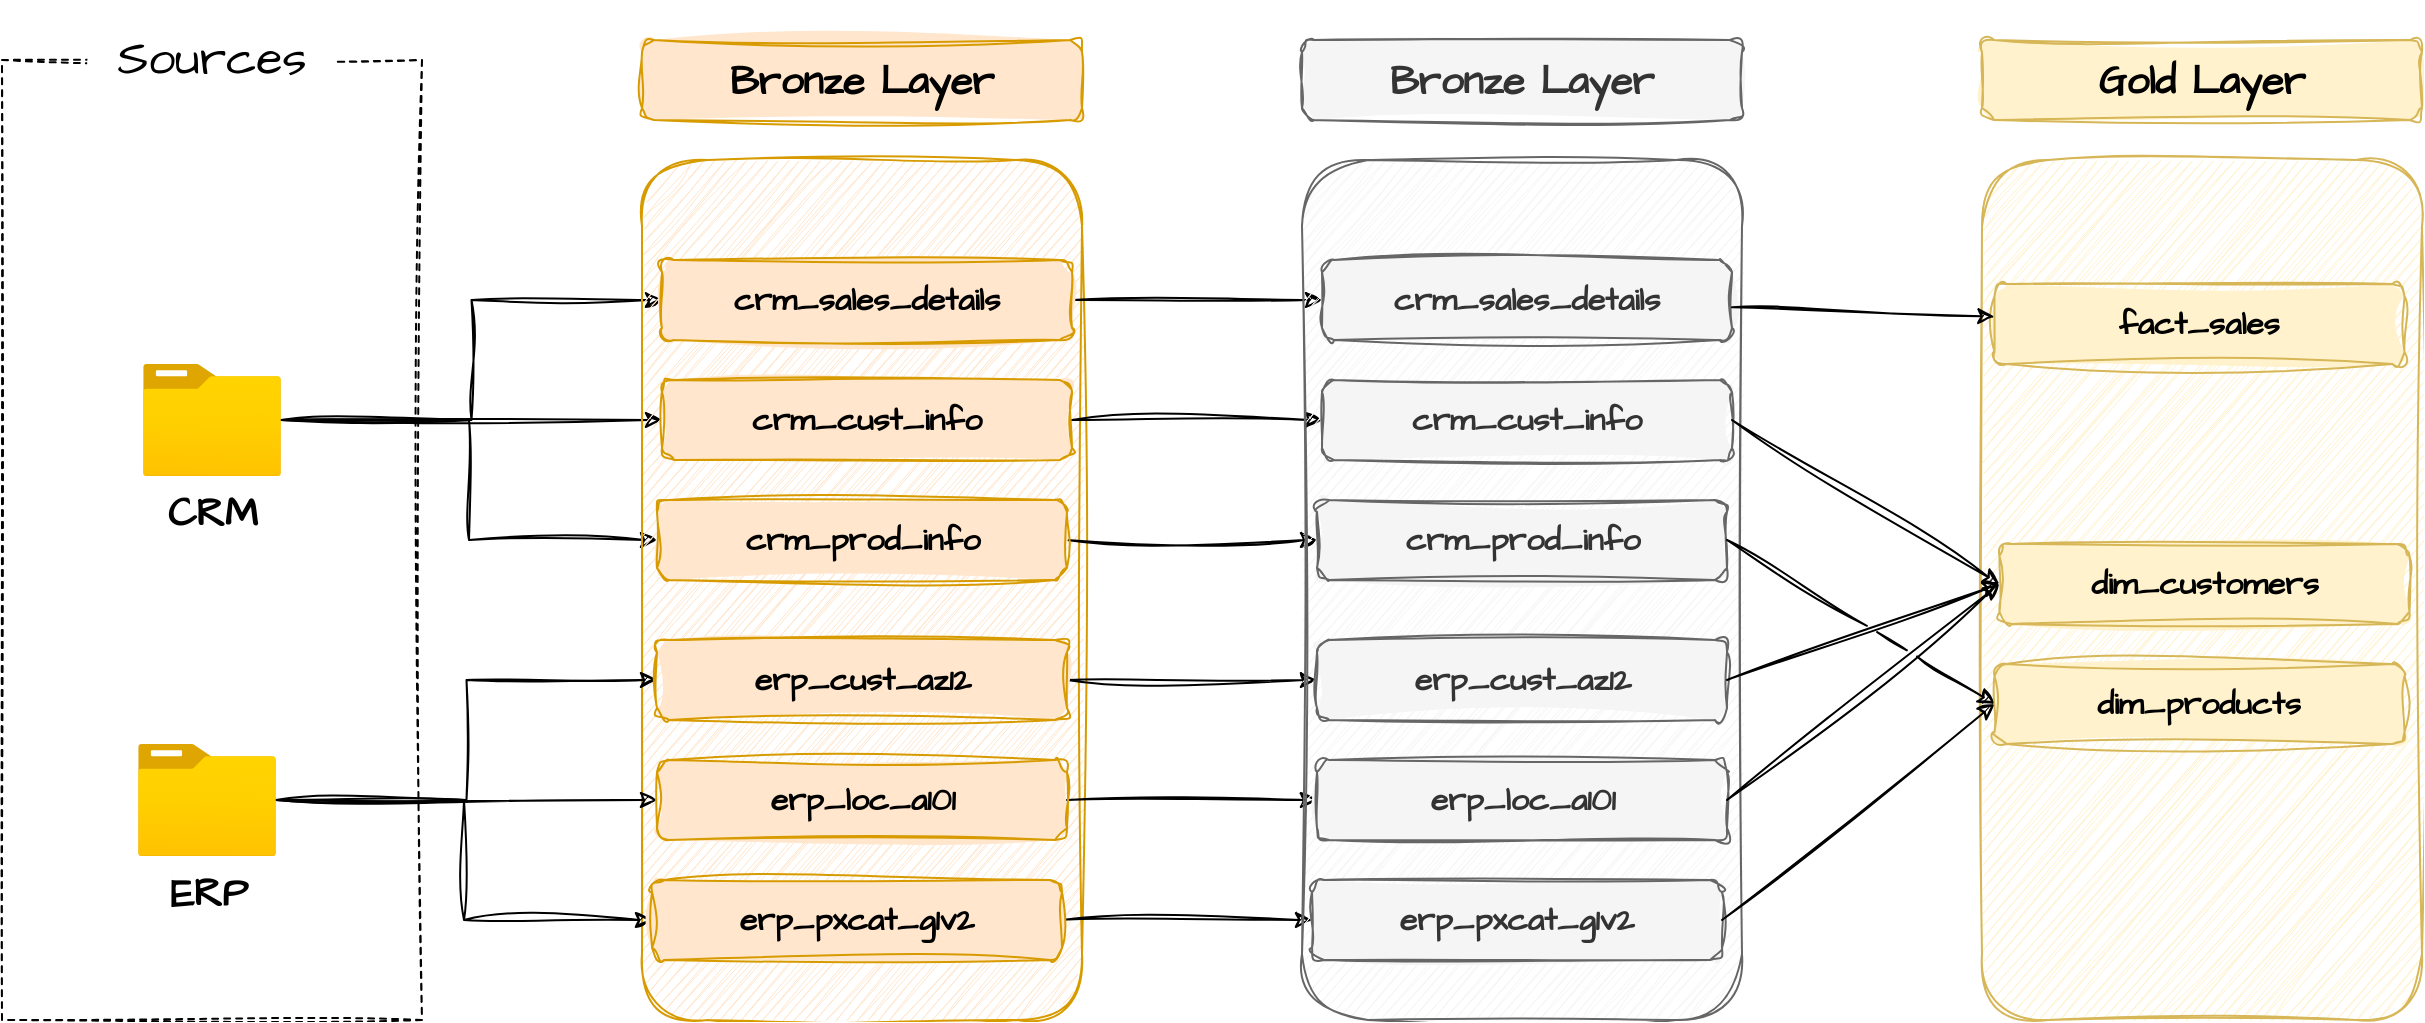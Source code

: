 <mxfile version="26.0.16">
  <diagram name="Page-1" id="gyiYuKl_Bvg80nH2pwzV">
    <mxGraphModel dx="1909" dy="1129" grid="1" gridSize="10" guides="1" tooltips="1" connect="1" arrows="1" fold="1" page="1" pageScale="1" pageWidth="1920" pageHeight="1200" math="0" shadow="0">
      <root>
        <mxCell id="0" />
        <mxCell id="1" parent="0" />
        <mxCell id="GWZryBlpls265rEZweUj-1" value="" style="rounded=0;whiteSpace=wrap;html=1;sketch=1;hachureGap=4;jiggle=2;curveFitting=1;fontFamily=Architects Daughter;fontSource=https%3A%2F%2Ffonts.googleapis.com%2Fcss%3Ffamily%3DArchitects%2BDaughter;fillColor=none;dashed=1;" parent="1" vertex="1">
          <mxGeometry x="80" y="200" width="210" height="480" as="geometry" />
        </mxCell>
        <mxCell id="GWZryBlpls265rEZweUj-2" value="&lt;font style=&quot;font-size: 24px;&quot;&gt;Sources&lt;/font&gt;" style="rounded=1;whiteSpace=wrap;html=1;sketch=1;hachureGap=4;jiggle=2;curveFitting=1;fontFamily=Architects Daughter;fontSource=https%3A%2F%2Ffonts.googleapis.com%2Fcss%3Ffamily%3DArchitects%2BDaughter;fillColor=default;strokeColor=none;" parent="1" vertex="1">
          <mxGeometry x="125" y="170" width="120" height="60" as="geometry" />
        </mxCell>
        <mxCell id="GWZryBlpls265rEZweUj-13" style="edgeStyle=orthogonalEdgeStyle;rounded=0;sketch=1;hachureGap=4;jiggle=2;curveFitting=1;orthogonalLoop=1;jettySize=auto;html=1;entryX=0;entryY=0.5;entryDx=0;entryDy=0;fontFamily=Architects Daughter;fontSource=https%3A%2F%2Ffonts.googleapis.com%2Fcss%3Ffamily%3DArchitects%2BDaughter;" parent="1" source="GWZryBlpls265rEZweUj-3" target="GWZryBlpls265rEZweUj-8" edge="1">
          <mxGeometry relative="1" as="geometry" />
        </mxCell>
        <mxCell id="GWZryBlpls265rEZweUj-14" style="edgeStyle=orthogonalEdgeStyle;rounded=0;sketch=1;hachureGap=4;jiggle=2;curveFitting=1;orthogonalLoop=1;jettySize=auto;html=1;entryX=0;entryY=0.5;entryDx=0;entryDy=0;fontFamily=Architects Daughter;fontSource=https%3A%2F%2Ffonts.googleapis.com%2Fcss%3Ffamily%3DArchitects%2BDaughter;" parent="1" source="GWZryBlpls265rEZweUj-3" target="GWZryBlpls265rEZweUj-11" edge="1">
          <mxGeometry relative="1" as="geometry" />
        </mxCell>
        <mxCell id="GWZryBlpls265rEZweUj-15" style="edgeStyle=orthogonalEdgeStyle;rounded=0;sketch=1;hachureGap=4;jiggle=2;curveFitting=1;orthogonalLoop=1;jettySize=auto;html=1;entryX=0;entryY=0.5;entryDx=0;entryDy=0;fontFamily=Architects Daughter;fontSource=https%3A%2F%2Ffonts.googleapis.com%2Fcss%3Ffamily%3DArchitects%2BDaughter;" parent="1" source="GWZryBlpls265rEZweUj-3" target="GWZryBlpls265rEZweUj-12" edge="1">
          <mxGeometry relative="1" as="geometry" />
        </mxCell>
        <mxCell id="GWZryBlpls265rEZweUj-3" value="&lt;font style=&quot;font-size: 20px;&quot;&gt;&lt;b&gt;CRM&lt;/b&gt;&lt;/font&gt;" style="image;aspect=fixed;html=1;points=[];align=center;fontSize=12;image=img/lib/azure2/general/Folder_Blank.svg;sketch=1;hachureGap=4;jiggle=2;curveFitting=1;fontFamily=Architects Daughter;fontSource=https%3A%2F%2Ffonts.googleapis.com%2Fcss%3Ffamily%3DArchitects%2BDaughter;" parent="1" vertex="1">
          <mxGeometry x="150.5" y="352" width="69" height="56.0" as="geometry" />
        </mxCell>
        <mxCell id="GWZryBlpls265rEZweUj-6" value="" style="rounded=1;whiteSpace=wrap;html=1;sketch=1;hachureGap=4;jiggle=2;curveFitting=1;fontFamily=Architects Daughter;fontSource=https%3A%2F%2Ffonts.googleapis.com%2Fcss%3Ffamily%3DArchitects%2BDaughter;fillColor=#ffe6cc;strokeColor=#d79b00;fillStyle=hachure;" parent="1" vertex="1">
          <mxGeometry x="400" y="250" width="220" height="430" as="geometry" />
        </mxCell>
        <mxCell id="GWZryBlpls265rEZweUj-7" value="&lt;font style=&quot;font-size: 20px;&quot;&gt;&lt;b style=&quot;&quot;&gt;Bronze Layer&lt;/b&gt;&lt;/font&gt;" style="rounded=1;whiteSpace=wrap;html=1;sketch=1;hachureGap=4;jiggle=2;curveFitting=1;fontFamily=Architects Daughter;fontSource=https%3A%2F%2Ffonts.googleapis.com%2Fcss%3Ffamily%3DArchitects%2BDaughter;fillColor=#ffe6cc;strokeColor=#d79b00;fillStyle=solid;" parent="1" vertex="1">
          <mxGeometry x="400" y="190" width="220" height="40" as="geometry" />
        </mxCell>
        <mxCell id="HlHQEhvo4lCvq1Cexqf8-9" style="edgeStyle=orthogonalEdgeStyle;rounded=0;sketch=1;hachureGap=4;jiggle=2;curveFitting=1;orthogonalLoop=1;jettySize=auto;html=1;entryX=0;entryY=0.5;entryDx=0;entryDy=0;fontFamily=Architects Daughter;fontSource=https%3A%2F%2Ffonts.googleapis.com%2Fcss%3Ffamily%3DArchitects%2BDaughter;" parent="1" source="GWZryBlpls265rEZweUj-8" target="HlHQEhvo4lCvq1Cexqf8-3" edge="1">
          <mxGeometry relative="1" as="geometry" />
        </mxCell>
        <mxCell id="GWZryBlpls265rEZweUj-8" value="&lt;font style=&quot;font-size: 16px;&quot;&gt;&lt;b style=&quot;&quot;&gt;crm_sales_details&lt;/b&gt;&lt;/font&gt;" style="rounded=1;whiteSpace=wrap;html=1;sketch=1;hachureGap=4;jiggle=2;curveFitting=1;fontFamily=Architects Daughter;fontSource=https%3A%2F%2Ffonts.googleapis.com%2Fcss%3Ffamily%3DArchitects%2BDaughter;fillColor=#ffe6cc;strokeColor=#d79b00;fillStyle=solid;" parent="1" vertex="1">
          <mxGeometry x="410" y="300" width="205" height="40" as="geometry" />
        </mxCell>
        <mxCell id="HlHQEhvo4lCvq1Cexqf8-11" style="edgeStyle=orthogonalEdgeStyle;rounded=0;sketch=1;hachureGap=4;jiggle=2;curveFitting=1;orthogonalLoop=1;jettySize=auto;html=1;entryX=0;entryY=0.5;entryDx=0;entryDy=0;fontFamily=Architects Daughter;fontSource=https%3A%2F%2Ffonts.googleapis.com%2Fcss%3Ffamily%3DArchitects%2BDaughter;" parent="1" source="GWZryBlpls265rEZweUj-11" target="HlHQEhvo4lCvq1Cexqf8-4" edge="1">
          <mxGeometry relative="1" as="geometry" />
        </mxCell>
        <mxCell id="GWZryBlpls265rEZweUj-11" value="&lt;font style=&quot;font-size: 16px;&quot;&gt;&lt;b style=&quot;&quot;&gt;crm_cust_info&lt;/b&gt;&lt;/font&gt;" style="rounded=1;whiteSpace=wrap;html=1;sketch=1;hachureGap=4;jiggle=2;curveFitting=1;fontFamily=Architects Daughter;fontSource=https%3A%2F%2Ffonts.googleapis.com%2Fcss%3Ffamily%3DArchitects%2BDaughter;fillColor=#ffe6cc;strokeColor=#d79b00;fillStyle=solid;" parent="1" vertex="1">
          <mxGeometry x="410" y="360" width="205" height="40" as="geometry" />
        </mxCell>
        <mxCell id="HlHQEhvo4lCvq1Cexqf8-12" style="edgeStyle=orthogonalEdgeStyle;rounded=0;sketch=1;hachureGap=4;jiggle=2;curveFitting=1;orthogonalLoop=1;jettySize=auto;html=1;fontFamily=Architects Daughter;fontSource=https%3A%2F%2Ffonts.googleapis.com%2Fcss%3Ffamily%3DArchitects%2BDaughter;" parent="1" source="GWZryBlpls265rEZweUj-12" target="HlHQEhvo4lCvq1Cexqf8-5" edge="1">
          <mxGeometry relative="1" as="geometry" />
        </mxCell>
        <mxCell id="GWZryBlpls265rEZweUj-12" value="&lt;font style=&quot;font-size: 16px;&quot;&gt;&lt;b style=&quot;&quot;&gt;crm_prod_info&lt;/b&gt;&lt;/font&gt;" style="rounded=1;whiteSpace=wrap;html=1;sketch=1;hachureGap=4;jiggle=2;curveFitting=1;fontFamily=Architects Daughter;fontSource=https%3A%2F%2Ffonts.googleapis.com%2Fcss%3Ffamily%3DArchitects%2BDaughter;fillColor=#ffe6cc;strokeColor=#d79b00;fillStyle=solid;" parent="1" vertex="1">
          <mxGeometry x="407.5" y="420" width="205" height="40" as="geometry" />
        </mxCell>
        <mxCell id="GWZryBlpls265rEZweUj-16" style="edgeStyle=orthogonalEdgeStyle;rounded=0;sketch=1;hachureGap=4;jiggle=2;curveFitting=1;orthogonalLoop=1;jettySize=auto;html=1;entryX=0;entryY=0.5;entryDx=0;entryDy=0;fontFamily=Architects Daughter;fontSource=https%3A%2F%2Ffonts.googleapis.com%2Fcss%3Ffamily%3DArchitects%2BDaughter;" parent="1" source="GWZryBlpls265rEZweUj-19" target="GWZryBlpls265rEZweUj-20" edge="1">
          <mxGeometry relative="1" as="geometry" />
        </mxCell>
        <mxCell id="GWZryBlpls265rEZweUj-17" style="edgeStyle=orthogonalEdgeStyle;rounded=0;sketch=1;hachureGap=4;jiggle=2;curveFitting=1;orthogonalLoop=1;jettySize=auto;html=1;entryX=0;entryY=0.5;entryDx=0;entryDy=0;fontFamily=Architects Daughter;fontSource=https%3A%2F%2Ffonts.googleapis.com%2Fcss%3Ffamily%3DArchitects%2BDaughter;" parent="1" source="GWZryBlpls265rEZweUj-19" target="GWZryBlpls265rEZweUj-21" edge="1">
          <mxGeometry relative="1" as="geometry" />
        </mxCell>
        <mxCell id="GWZryBlpls265rEZweUj-18" style="edgeStyle=orthogonalEdgeStyle;rounded=0;sketch=1;hachureGap=4;jiggle=2;curveFitting=1;orthogonalLoop=1;jettySize=auto;html=1;entryX=0;entryY=0.5;entryDx=0;entryDy=0;fontFamily=Architects Daughter;fontSource=https%3A%2F%2Ffonts.googleapis.com%2Fcss%3Ffamily%3DArchitects%2BDaughter;" parent="1" source="GWZryBlpls265rEZweUj-19" target="GWZryBlpls265rEZweUj-22" edge="1">
          <mxGeometry relative="1" as="geometry" />
        </mxCell>
        <mxCell id="GWZryBlpls265rEZweUj-19" value="&lt;font style=&quot;font-size: 20px;&quot;&gt;&lt;b&gt;ERP&lt;/b&gt;&lt;/font&gt;" style="image;aspect=fixed;html=1;points=[];align=center;fontSize=12;image=img/lib/azure2/general/Folder_Blank.svg;sketch=1;hachureGap=4;jiggle=2;curveFitting=1;fontFamily=Architects Daughter;fontSource=https%3A%2F%2Ffonts.googleapis.com%2Fcss%3Ffamily%3DArchitects%2BDaughter;" parent="1" vertex="1">
          <mxGeometry x="148" y="542" width="69" height="56.0" as="geometry" />
        </mxCell>
        <mxCell id="HlHQEhvo4lCvq1Cexqf8-13" style="edgeStyle=orthogonalEdgeStyle;rounded=0;sketch=1;hachureGap=4;jiggle=2;curveFitting=1;orthogonalLoop=1;jettySize=auto;html=1;fontFamily=Architects Daughter;fontSource=https%3A%2F%2Ffonts.googleapis.com%2Fcss%3Ffamily%3DArchitects%2BDaughter;" parent="1" source="GWZryBlpls265rEZweUj-20" target="HlHQEhvo4lCvq1Cexqf8-6" edge="1">
          <mxGeometry relative="1" as="geometry" />
        </mxCell>
        <mxCell id="GWZryBlpls265rEZweUj-20" value="&lt;span style=&quot;font-size: 16px;&quot;&gt;&lt;b&gt;erp_cust_az12&lt;/b&gt;&lt;/span&gt;" style="rounded=1;whiteSpace=wrap;html=1;sketch=1;hachureGap=4;jiggle=2;curveFitting=1;fontFamily=Architects Daughter;fontSource=https%3A%2F%2Ffonts.googleapis.com%2Fcss%3Ffamily%3DArchitects%2BDaughter;fillColor=#ffe6cc;strokeColor=#d79b00;fillStyle=solid;" parent="1" vertex="1">
          <mxGeometry x="407.5" y="490" width="205" height="40" as="geometry" />
        </mxCell>
        <mxCell id="HlHQEhvo4lCvq1Cexqf8-14" style="edgeStyle=orthogonalEdgeStyle;rounded=0;sketch=1;hachureGap=4;jiggle=2;curveFitting=1;orthogonalLoop=1;jettySize=auto;html=1;fontFamily=Architects Daughter;fontSource=https%3A%2F%2Ffonts.googleapis.com%2Fcss%3Ffamily%3DArchitects%2BDaughter;" parent="1" source="GWZryBlpls265rEZweUj-21" target="HlHQEhvo4lCvq1Cexqf8-7" edge="1">
          <mxGeometry relative="1" as="geometry" />
        </mxCell>
        <mxCell id="GWZryBlpls265rEZweUj-21" value="&lt;font style=&quot;font-size: 16px;&quot;&gt;&lt;b style=&quot;&quot;&gt;erp_loc_a101&lt;/b&gt;&lt;/font&gt;" style="rounded=1;whiteSpace=wrap;html=1;sketch=1;hachureGap=4;jiggle=2;curveFitting=1;fontFamily=Architects Daughter;fontSource=https%3A%2F%2Ffonts.googleapis.com%2Fcss%3Ffamily%3DArchitects%2BDaughter;fillColor=#ffe6cc;strokeColor=#d79b00;fillStyle=solid;" parent="1" vertex="1">
          <mxGeometry x="407.5" y="550" width="205" height="40" as="geometry" />
        </mxCell>
        <mxCell id="HlHQEhvo4lCvq1Cexqf8-15" style="edgeStyle=orthogonalEdgeStyle;rounded=0;sketch=1;hachureGap=4;jiggle=2;curveFitting=1;orthogonalLoop=1;jettySize=auto;html=1;entryX=0;entryY=0.5;entryDx=0;entryDy=0;fontFamily=Architects Daughter;fontSource=https%3A%2F%2Ffonts.googleapis.com%2Fcss%3Ffamily%3DArchitects%2BDaughter;" parent="1" source="GWZryBlpls265rEZweUj-22" target="HlHQEhvo4lCvq1Cexqf8-8" edge="1">
          <mxGeometry relative="1" as="geometry" />
        </mxCell>
        <mxCell id="GWZryBlpls265rEZweUj-22" value="&lt;font style=&quot;font-size: 16px;&quot;&gt;&lt;b style=&quot;&quot;&gt;erp_pxcat_g1v2&lt;/b&gt;&lt;/font&gt;" style="rounded=1;whiteSpace=wrap;html=1;sketch=1;hachureGap=4;jiggle=2;curveFitting=1;fontFamily=Architects Daughter;fontSource=https%3A%2F%2Ffonts.googleapis.com%2Fcss%3Ffamily%3DArchitects%2BDaughter;fillColor=#ffe6cc;strokeColor=#d79b00;fillStyle=solid;" parent="1" vertex="1">
          <mxGeometry x="405" y="610" width="205" height="40" as="geometry" />
        </mxCell>
        <mxCell id="HlHQEhvo4lCvq1Cexqf8-1" value="" style="rounded=1;whiteSpace=wrap;html=1;sketch=1;hachureGap=4;jiggle=2;curveFitting=1;fontFamily=Architects Daughter;fontSource=https%3A%2F%2Ffonts.googleapis.com%2Fcss%3Ffamily%3DArchitects%2BDaughter;fillColor=#f5f5f5;strokeColor=#666666;fillStyle=hachure;fontColor=#333333;" parent="1" vertex="1">
          <mxGeometry x="730" y="250" width="220" height="430" as="geometry" />
        </mxCell>
        <mxCell id="HlHQEhvo4lCvq1Cexqf8-2" value="&lt;font style=&quot;font-size: 20px;&quot;&gt;&lt;b style=&quot;&quot;&gt;Bronze Layer&lt;/b&gt;&lt;/font&gt;" style="rounded=1;whiteSpace=wrap;html=1;sketch=1;hachureGap=4;jiggle=2;curveFitting=1;fontFamily=Architects Daughter;fontSource=https%3A%2F%2Ffonts.googleapis.com%2Fcss%3Ffamily%3DArchitects%2BDaughter;fillColor=#f5f5f5;strokeColor=#666666;fillStyle=solid;fontColor=#333333;" parent="1" vertex="1">
          <mxGeometry x="730" y="190" width="220" height="40" as="geometry" />
        </mxCell>
        <mxCell id="HlHQEhvo4lCvq1Cexqf8-3" value="&lt;font style=&quot;font-size: 16px;&quot;&gt;&lt;b style=&quot;&quot;&gt;crm_sales_details&lt;/b&gt;&lt;/font&gt;" style="rounded=1;whiteSpace=wrap;html=1;sketch=1;hachureGap=4;jiggle=2;curveFitting=1;fontFamily=Architects Daughter;fontSource=https%3A%2F%2Ffonts.googleapis.com%2Fcss%3Ffamily%3DArchitects%2BDaughter;fillColor=#f5f5f5;strokeColor=#666666;fillStyle=solid;fontColor=#333333;" parent="1" vertex="1">
          <mxGeometry x="740" y="300" width="205" height="40" as="geometry" />
        </mxCell>
        <mxCell id="HlHQEhvo4lCvq1Cexqf8-4" value="&lt;font style=&quot;font-size: 16px;&quot;&gt;&lt;b style=&quot;&quot;&gt;crm_cust_info&lt;/b&gt;&lt;/font&gt;" style="rounded=1;whiteSpace=wrap;html=1;sketch=1;hachureGap=4;jiggle=2;curveFitting=1;fontFamily=Architects Daughter;fontSource=https%3A%2F%2Ffonts.googleapis.com%2Fcss%3Ffamily%3DArchitects%2BDaughter;fillColor=#f5f5f5;strokeColor=#666666;fillStyle=solid;fontColor=#333333;" parent="1" vertex="1">
          <mxGeometry x="740" y="360" width="205" height="40" as="geometry" />
        </mxCell>
        <mxCell id="HlHQEhvo4lCvq1Cexqf8-5" value="&lt;font style=&quot;font-size: 16px;&quot;&gt;&lt;b style=&quot;&quot;&gt;crm_prod_info&lt;/b&gt;&lt;/font&gt;" style="rounded=1;whiteSpace=wrap;html=1;sketch=1;hachureGap=4;jiggle=2;curveFitting=1;fontFamily=Architects Daughter;fontSource=https%3A%2F%2Ffonts.googleapis.com%2Fcss%3Ffamily%3DArchitects%2BDaughter;fillColor=#f5f5f5;strokeColor=#666666;fillStyle=solid;fontColor=#333333;" parent="1" vertex="1">
          <mxGeometry x="737.5" y="420" width="205" height="40" as="geometry" />
        </mxCell>
        <mxCell id="HlHQEhvo4lCvq1Cexqf8-6" value="&lt;span style=&quot;font-size: 16px;&quot;&gt;&lt;b&gt;erp_cust_az12&lt;/b&gt;&lt;/span&gt;" style="rounded=1;whiteSpace=wrap;html=1;sketch=1;hachureGap=4;jiggle=2;curveFitting=1;fontFamily=Architects Daughter;fontSource=https%3A%2F%2Ffonts.googleapis.com%2Fcss%3Ffamily%3DArchitects%2BDaughter;fillColor=#f5f5f5;strokeColor=#666666;fillStyle=solid;fontColor=#333333;" parent="1" vertex="1">
          <mxGeometry x="737.5" y="490" width="205" height="40" as="geometry" />
        </mxCell>
        <mxCell id="HlHQEhvo4lCvq1Cexqf8-7" value="&lt;font style=&quot;font-size: 16px;&quot;&gt;&lt;b style=&quot;&quot;&gt;erp_loc_a101&lt;/b&gt;&lt;/font&gt;" style="rounded=1;whiteSpace=wrap;html=1;sketch=1;hachureGap=4;jiggle=2;curveFitting=1;fontFamily=Architects Daughter;fontSource=https%3A%2F%2Ffonts.googleapis.com%2Fcss%3Ffamily%3DArchitects%2BDaughter;fillColor=#f5f5f5;strokeColor=#666666;fillStyle=solid;fontColor=#333333;" parent="1" vertex="1">
          <mxGeometry x="737.5" y="550" width="205" height="40" as="geometry" />
        </mxCell>
        <mxCell id="HlHQEhvo4lCvq1Cexqf8-8" value="&lt;font style=&quot;font-size: 16px;&quot;&gt;&lt;b style=&quot;&quot;&gt;erp_pxcat_g1v2&lt;/b&gt;&lt;/font&gt;" style="rounded=1;whiteSpace=wrap;html=1;sketch=1;hachureGap=4;jiggle=2;curveFitting=1;fontFamily=Architects Daughter;fontSource=https%3A%2F%2Ffonts.googleapis.com%2Fcss%3Ffamily%3DArchitects%2BDaughter;fillColor=#f5f5f5;strokeColor=#666666;fillStyle=solid;fontColor=#333333;" parent="1" vertex="1">
          <mxGeometry x="735" y="610" width="205" height="40" as="geometry" />
        </mxCell>
        <mxCell id="hULuE0EURTrXVDMD5ipi-1" value="" style="rounded=1;whiteSpace=wrap;html=1;sketch=1;hachureGap=4;jiggle=2;curveFitting=1;fontFamily=Architects Daughter;fontSource=https%3A%2F%2Ffonts.googleapis.com%2Fcss%3Ffamily%3DArchitects%2BDaughter;fillColor=#fff2cc;strokeColor=#d6b656;fillStyle=hachure;" vertex="1" parent="1">
          <mxGeometry x="1070" y="250" width="220" height="430" as="geometry" />
        </mxCell>
        <mxCell id="hULuE0EURTrXVDMD5ipi-2" value="&lt;font style=&quot;font-size: 20px;&quot;&gt;&lt;b style=&quot;&quot;&gt;Gold Layer&lt;/b&gt;&lt;/font&gt;" style="rounded=1;whiteSpace=wrap;html=1;sketch=1;hachureGap=4;jiggle=2;curveFitting=1;fontFamily=Architects Daughter;fontSource=https%3A%2F%2Ffonts.googleapis.com%2Fcss%3Ffamily%3DArchitects%2BDaughter;fillColor=#fff2cc;strokeColor=#d6b656;fillStyle=solid;" vertex="1" parent="1">
          <mxGeometry x="1070" y="190" width="220" height="40" as="geometry" />
        </mxCell>
        <mxCell id="hULuE0EURTrXVDMD5ipi-3" value="&lt;span style=&quot;font-size: 16px;&quot;&gt;&lt;b&gt;fact_sales&lt;/b&gt;&lt;/span&gt;" style="rounded=1;whiteSpace=wrap;html=1;sketch=1;hachureGap=4;jiggle=2;curveFitting=1;fontFamily=Architects Daughter;fontSource=https%3A%2F%2Ffonts.googleapis.com%2Fcss%3Ffamily%3DArchitects%2BDaughter;fillColor=#fff2cc;strokeColor=#d6b656;fillStyle=solid;" vertex="1" parent="1">
          <mxGeometry x="1076.25" y="312" width="205" height="40" as="geometry" />
        </mxCell>
        <mxCell id="hULuE0EURTrXVDMD5ipi-4" value="&lt;font style=&quot;font-size: 16px;&quot;&gt;&lt;b style=&quot;&quot;&gt;dim_customers&lt;/b&gt;&lt;/font&gt;" style="rounded=1;whiteSpace=wrap;html=1;sketch=1;hachureGap=4;jiggle=2;curveFitting=1;fontFamily=Architects Daughter;fontSource=https%3A%2F%2Ffonts.googleapis.com%2Fcss%3Ffamily%3DArchitects%2BDaughter;fillColor=#fff2cc;strokeColor=#d6b656;fillStyle=solid;" vertex="1" parent="1">
          <mxGeometry x="1078.75" y="442" width="205" height="40" as="geometry" />
        </mxCell>
        <mxCell id="hULuE0EURTrXVDMD5ipi-5" value="&lt;font style=&quot;font-size: 16px;&quot;&gt;&lt;b style=&quot;&quot;&gt;dim_products&lt;/b&gt;&lt;/font&gt;" style="rounded=1;whiteSpace=wrap;html=1;sketch=1;hachureGap=4;jiggle=2;curveFitting=1;fontFamily=Architects Daughter;fontSource=https%3A%2F%2Ffonts.googleapis.com%2Fcss%3Ffamily%3DArchitects%2BDaughter;fillColor=#fff2cc;strokeColor=#d6b656;fillStyle=solid;" vertex="1" parent="1">
          <mxGeometry x="1076.25" y="502" width="205" height="40" as="geometry" />
        </mxCell>
        <mxCell id="hULuE0EURTrXVDMD5ipi-9" value="" style="endArrow=classic;html=1;rounded=0;sketch=1;hachureGap=4;jiggle=2;curveFitting=1;fontFamily=Architects Daughter;fontSource=https%3A%2F%2Ffonts.googleapis.com%2Fcss%3Ffamily%3DArchitects%2BDaughter;jumpStyle=gap;" edge="1" parent="1" source="HlHQEhvo4lCvq1Cexqf8-3" target="hULuE0EURTrXVDMD5ipi-3">
          <mxGeometry width="50" height="50" relative="1" as="geometry">
            <mxPoint x="970" y="480" as="sourcePoint" />
            <mxPoint x="1020" y="430" as="targetPoint" />
          </mxGeometry>
        </mxCell>
        <mxCell id="hULuE0EURTrXVDMD5ipi-10" value="" style="endArrow=classic;html=1;rounded=0;sketch=1;hachureGap=4;jiggle=2;curveFitting=1;fontFamily=Architects Daughter;fontSource=https%3A%2F%2Ffonts.googleapis.com%2Fcss%3Ffamily%3DArchitects%2BDaughter;exitX=1;exitY=0.5;exitDx=0;exitDy=0;entryX=0;entryY=0.5;entryDx=0;entryDy=0;jumpStyle=gap;" edge="1" parent="1" source="HlHQEhvo4lCvq1Cexqf8-4" target="hULuE0EURTrXVDMD5ipi-4">
          <mxGeometry width="50" height="50" relative="1" as="geometry">
            <mxPoint x="955" y="334" as="sourcePoint" />
            <mxPoint x="1086" y="338" as="targetPoint" />
          </mxGeometry>
        </mxCell>
        <mxCell id="hULuE0EURTrXVDMD5ipi-11" value="" style="endArrow=classic;html=1;rounded=0;sketch=1;hachureGap=4;jiggle=2;curveFitting=1;fontFamily=Architects Daughter;fontSource=https%3A%2F%2Ffonts.googleapis.com%2Fcss%3Ffamily%3DArchitects%2BDaughter;entryX=0;entryY=0.5;entryDx=0;entryDy=0;exitX=1;exitY=0.5;exitDx=0;exitDy=0;jumpStyle=gap;" edge="1" parent="1" source="HlHQEhvo4lCvq1Cexqf8-6" target="hULuE0EURTrXVDMD5ipi-4">
          <mxGeometry width="50" height="50" relative="1" as="geometry">
            <mxPoint x="935" y="410" as="sourcePoint" />
            <mxPoint x="1109" y="452" as="targetPoint" />
          </mxGeometry>
        </mxCell>
        <mxCell id="hULuE0EURTrXVDMD5ipi-12" value="" style="endArrow=classic;html=1;rounded=0;sketch=1;hachureGap=4;jiggle=2;curveFitting=1;fontFamily=Architects Daughter;fontSource=https%3A%2F%2Ffonts.googleapis.com%2Fcss%3Ffamily%3DArchitects%2BDaughter;entryX=0;entryY=0.5;entryDx=0;entryDy=0;exitX=1;exitY=0.5;exitDx=0;exitDy=0;jumpStyle=gap;" edge="1" parent="1" source="HlHQEhvo4lCvq1Cexqf8-7" target="hULuE0EURTrXVDMD5ipi-4">
          <mxGeometry width="50" height="50" relative="1" as="geometry">
            <mxPoint x="945" y="420" as="sourcePoint" />
            <mxPoint x="1119" y="462" as="targetPoint" />
          </mxGeometry>
        </mxCell>
        <mxCell id="hULuE0EURTrXVDMD5ipi-13" value="" style="endArrow=classic;html=1;rounded=0;sketch=1;hachureGap=4;jiggle=2;curveFitting=1;fontFamily=Architects Daughter;fontSource=https%3A%2F%2Ffonts.googleapis.com%2Fcss%3Ffamily%3DArchitects%2BDaughter;exitX=1;exitY=0.5;exitDx=0;exitDy=0;entryX=0;entryY=0.5;entryDx=0;entryDy=0;jumpStyle=gap;" edge="1" parent="1" source="HlHQEhvo4lCvq1Cexqf8-5" target="hULuE0EURTrXVDMD5ipi-5">
          <mxGeometry width="50" height="50" relative="1" as="geometry">
            <mxPoint x="955" y="390" as="sourcePoint" />
            <mxPoint x="1089" y="472" as="targetPoint" />
          </mxGeometry>
        </mxCell>
        <mxCell id="hULuE0EURTrXVDMD5ipi-14" value="" style="endArrow=classic;html=1;rounded=0;sketch=1;hachureGap=4;jiggle=2;curveFitting=1;fontFamily=Architects Daughter;fontSource=https%3A%2F%2Ffonts.googleapis.com%2Fcss%3Ffamily%3DArchitects%2BDaughter;exitX=1;exitY=0.5;exitDx=0;exitDy=0;entryX=0;entryY=0.5;entryDx=0;entryDy=0;jumpStyle=gap;" edge="1" parent="1" source="HlHQEhvo4lCvq1Cexqf8-8" target="hULuE0EURTrXVDMD5ipi-5">
          <mxGeometry width="50" height="50" relative="1" as="geometry">
            <mxPoint x="953" y="450" as="sourcePoint" />
            <mxPoint x="1086" y="532" as="targetPoint" />
          </mxGeometry>
        </mxCell>
      </root>
    </mxGraphModel>
  </diagram>
</mxfile>
